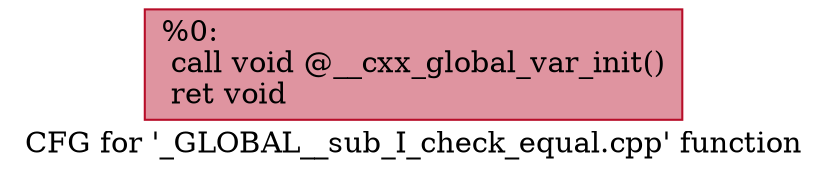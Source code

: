 digraph "CFG for '_GLOBAL__sub_I_check_equal.cpp' function" {
	label="CFG for '_GLOBAL__sub_I_check_equal.cpp' function";

	Node0x2af088b1430 [shape=record,color="#b70d28ff", style=filled, fillcolor="#b70d2870",label="{%0:\l  call void @__cxx_global_var_init()\l  ret void\l}"];
}
